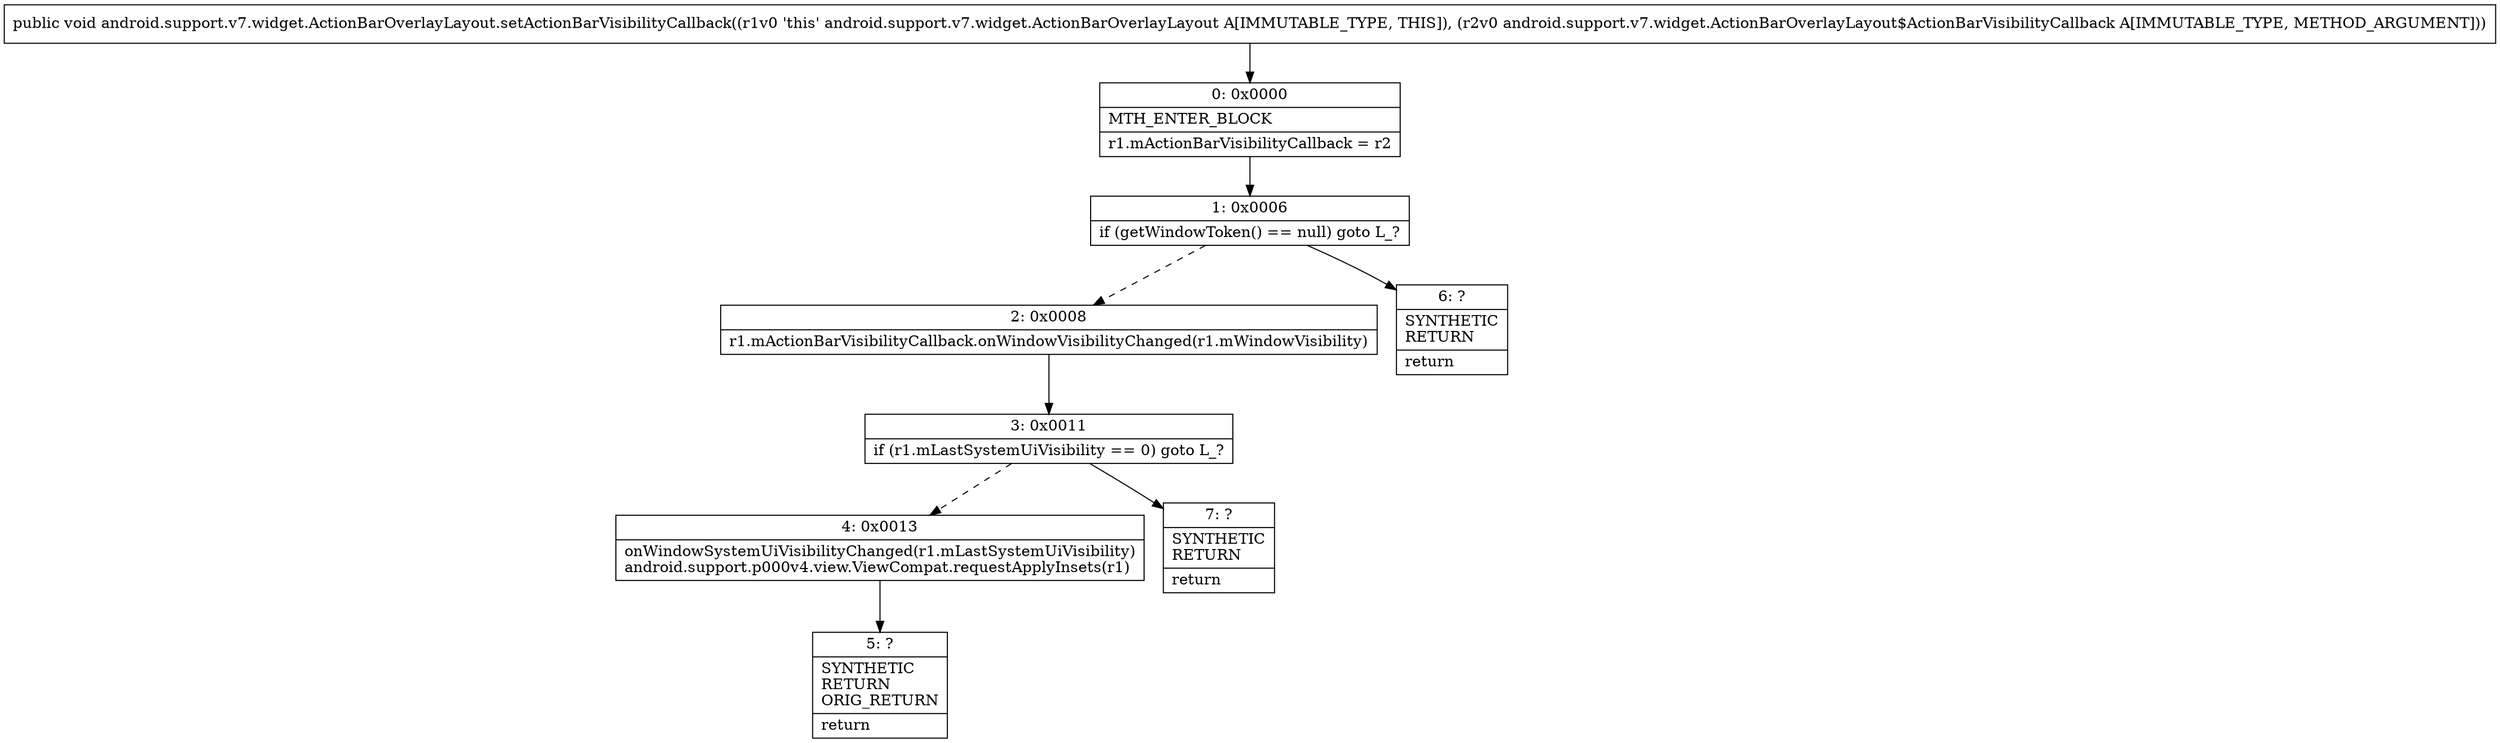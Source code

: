 digraph "CFG forandroid.support.v7.widget.ActionBarOverlayLayout.setActionBarVisibilityCallback(Landroid\/support\/v7\/widget\/ActionBarOverlayLayout$ActionBarVisibilityCallback;)V" {
Node_0 [shape=record,label="{0\:\ 0x0000|MTH_ENTER_BLOCK\l|r1.mActionBarVisibilityCallback = r2\l}"];
Node_1 [shape=record,label="{1\:\ 0x0006|if (getWindowToken() == null) goto L_?\l}"];
Node_2 [shape=record,label="{2\:\ 0x0008|r1.mActionBarVisibilityCallback.onWindowVisibilityChanged(r1.mWindowVisibility)\l}"];
Node_3 [shape=record,label="{3\:\ 0x0011|if (r1.mLastSystemUiVisibility == 0) goto L_?\l}"];
Node_4 [shape=record,label="{4\:\ 0x0013|onWindowSystemUiVisibilityChanged(r1.mLastSystemUiVisibility)\landroid.support.p000v4.view.ViewCompat.requestApplyInsets(r1)\l}"];
Node_5 [shape=record,label="{5\:\ ?|SYNTHETIC\lRETURN\lORIG_RETURN\l|return\l}"];
Node_6 [shape=record,label="{6\:\ ?|SYNTHETIC\lRETURN\l|return\l}"];
Node_7 [shape=record,label="{7\:\ ?|SYNTHETIC\lRETURN\l|return\l}"];
MethodNode[shape=record,label="{public void android.support.v7.widget.ActionBarOverlayLayout.setActionBarVisibilityCallback((r1v0 'this' android.support.v7.widget.ActionBarOverlayLayout A[IMMUTABLE_TYPE, THIS]), (r2v0 android.support.v7.widget.ActionBarOverlayLayout$ActionBarVisibilityCallback A[IMMUTABLE_TYPE, METHOD_ARGUMENT])) }"];
MethodNode -> Node_0;
Node_0 -> Node_1;
Node_1 -> Node_2[style=dashed];
Node_1 -> Node_6;
Node_2 -> Node_3;
Node_3 -> Node_4[style=dashed];
Node_3 -> Node_7;
Node_4 -> Node_5;
}

